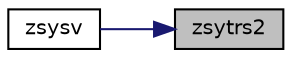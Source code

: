 digraph "zsytrs2"
{
 // LATEX_PDF_SIZE
  edge [fontname="Helvetica",fontsize="10",labelfontname="Helvetica",labelfontsize="10"];
  node [fontname="Helvetica",fontsize="10",shape=record];
  rankdir="RL";
  Node1 [label="zsytrs2",height=0.2,width=0.4,color="black", fillcolor="grey75", style="filled", fontcolor="black",tooltip="ZSYTRS2"];
  Node1 -> Node2 [dir="back",color="midnightblue",fontsize="10",style="solid",fontname="Helvetica"];
  Node2 [label="zsysv",height=0.2,width=0.4,color="black", fillcolor="white", style="filled",URL="$zsysv_8f.html#a6109aefb1ad317ed676178c4154f3fdd",tooltip="ZSYSV computes the solution to system of linear equations A * X = B for SY matrices"];
}
